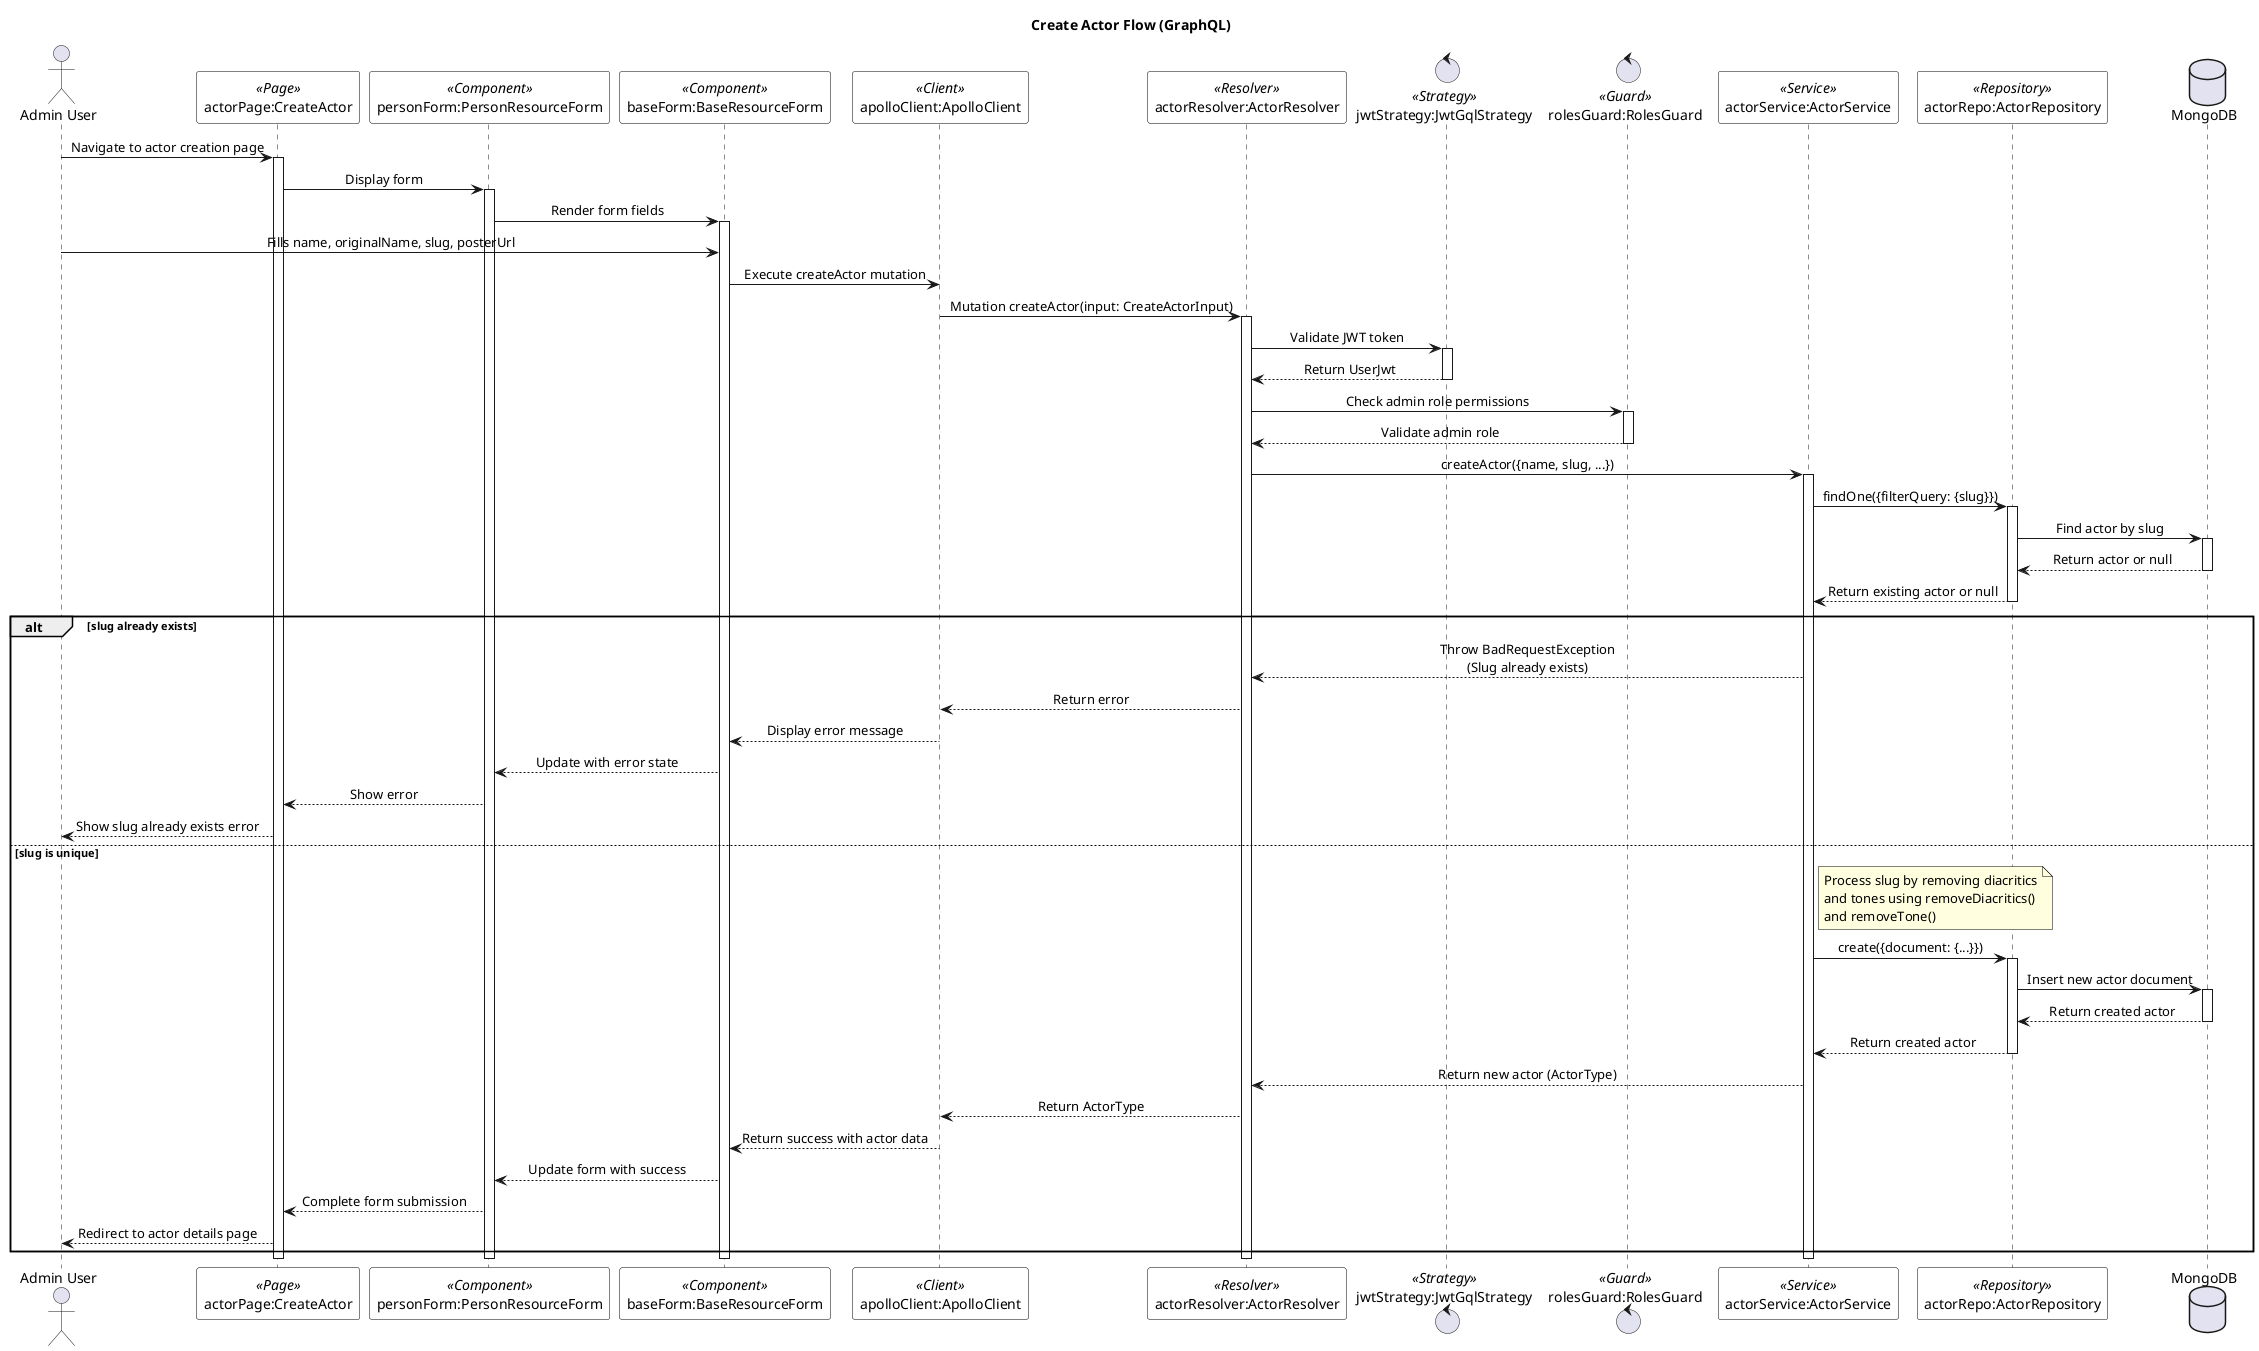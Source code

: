 @startuml Create Actor Flow

skinparam SequenceMessageAlignment center
skinparam SequenceBoxBackgroundColor white
skinparam SequenceBoxBorderColor black
skinparam NoteBackgroundColor lightyellow
skinparam NoteBorderColor black
skinparam ParticipantBackgroundColor white
skinparam ParticipantBorderColor black

title Create Actor Flow (GraphQL)

actor "Admin User" as adminUser
participant "actorPage:CreateActor" as actorPage <<Page>>
participant "personForm:PersonResourceForm" as personForm <<Component>>
participant "baseForm:BaseResourceForm" as baseForm <<Component>>
participant "apolloClient:ApolloClient" as apolloClient <<Client>>
participant "actorResolver:ActorResolver" as actorResolver <<Resolver>>
control "jwtStrategy:JwtGqlStrategy" as jwtStrategy <<Strategy>>
control "rolesGuard:RolesGuard" as rolesGuard <<Guard>>
participant "actorService:ActorService" as actorService <<Service>>
participant "actorRepo:ActorRepository" as actorRepo <<Repository>>
database "MongoDB" as mongoDB

adminUser -> actorPage : Navigate to actor creation page
activate actorPage

actorPage -> personForm : Display form
activate personForm

personForm -> baseForm : Render form fields
activate baseForm

adminUser -> baseForm : Fills name, originalName, slug, posterUrl

baseForm -> apolloClient : Execute createActor mutation
apolloClient -> actorResolver : Mutation createActor(input: CreateActorInput)
activate actorResolver

actorResolver -> jwtStrategy : Validate JWT token
activate jwtStrategy
jwtStrategy --> actorResolver : Return UserJwt
deactivate jwtStrategy

actorResolver -> rolesGuard : Check admin role permissions
activate rolesGuard
rolesGuard --> actorResolver : Validate admin role
deactivate rolesGuard

actorResolver -> actorService : createActor({name, slug, ...})
activate actorService

actorService -> actorRepo : findOne({filterQuery: {slug}})
activate actorRepo
actorRepo -> mongoDB : Find actor by slug
activate mongoDB
mongoDB --> actorRepo : Return actor or null
deactivate mongoDB
actorRepo --> actorService : Return existing actor or null
deactivate actorRepo

alt slug already exists
    actorService --> actorResolver : Throw BadRequestException\n(Slug already exists)
    actorResolver --> apolloClient : Return error
    apolloClient --> baseForm : Display error message
    baseForm --> personForm : Update with error state
    personForm --> actorPage : Show error
    actorPage --> adminUser : Show slug already exists error
else slug is unique
    note right of actorService
        Process slug by removing diacritics
        and tones using removeDiacritics()
        and removeTone()
    end note

    actorService -> actorRepo : create({document: {...}})
    activate actorRepo
    actorRepo -> mongoDB : Insert new actor document
    activate mongoDB
    mongoDB --> actorRepo : Return created actor
    deactivate mongoDB
    actorRepo --> actorService : Return created actor
    deactivate actorRepo

    actorService --> actorResolver : Return new actor (ActorType)
    actorResolver --> apolloClient : Return ActorType
    apolloClient --> baseForm : Return success with actor data
    baseForm --> personForm : Update form with success
    personForm --> actorPage : Complete form submission
    actorPage --> adminUser : Redirect to actor details page
end

deactivate actorService
deactivate actorResolver
deactivate apolloClient
deactivate baseForm
deactivate personForm
deactivate actorPage

@enduml
